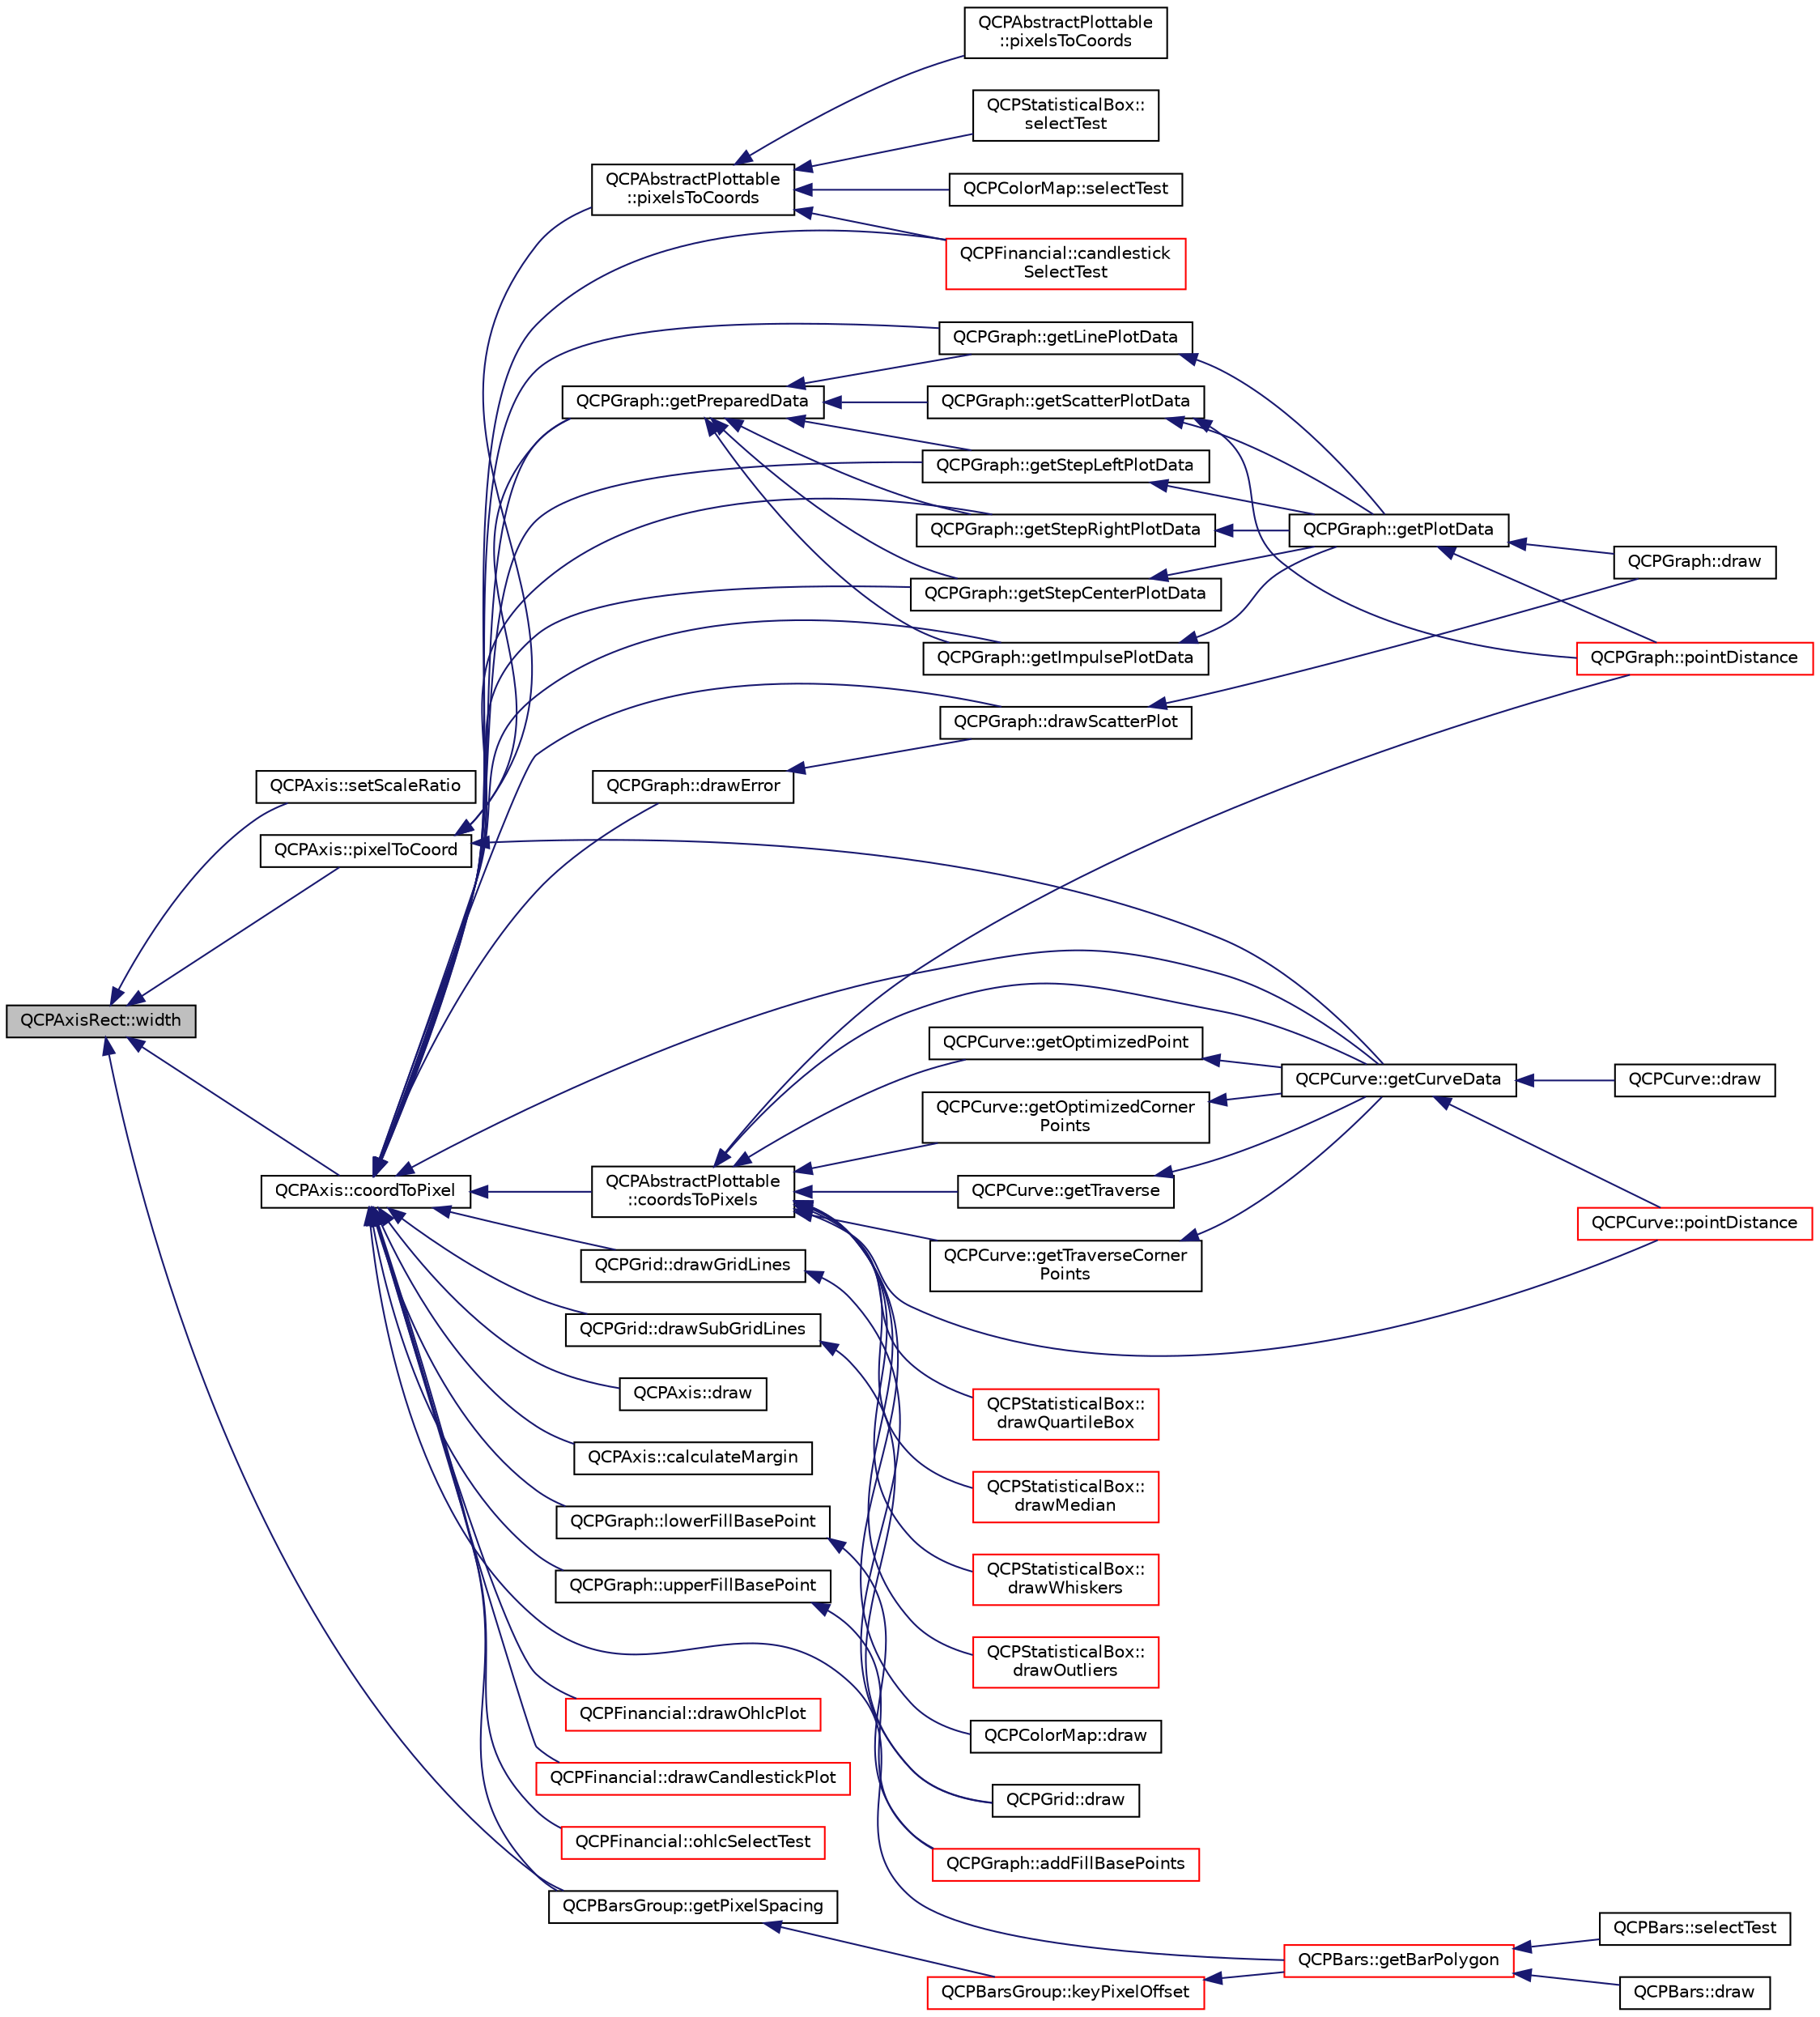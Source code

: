 digraph "QCPAxisRect::width"
{
  edge [fontname="Helvetica",fontsize="10",labelfontname="Helvetica",labelfontsize="10"];
  node [fontname="Helvetica",fontsize="10",shape=record];
  rankdir="LR";
  Node554 [label="QCPAxisRect::width",height=0.2,width=0.4,color="black", fillcolor="grey75", style="filled", fontcolor="black"];
  Node554 -> Node555 [dir="back",color="midnightblue",fontsize="10",style="solid",fontname="Helvetica"];
  Node555 [label="QCPAxis::setScaleRatio",height=0.2,width=0.4,color="black", fillcolor="white", style="filled",URL="$d2/deb/class_q_c_p_axis.html#af4bbd446dcaee5a83ac30ce9bcd6e125"];
  Node554 -> Node556 [dir="back",color="midnightblue",fontsize="10",style="solid",fontname="Helvetica"];
  Node556 [label="QCPAxis::pixelToCoord",height=0.2,width=0.4,color="black", fillcolor="white", style="filled",URL="$d2/deb/class_q_c_p_axis.html#a536ef8f624cac59b6b6fdcb495723c57"];
  Node556 -> Node557 [dir="back",color="midnightblue",fontsize="10",style="solid",fontname="Helvetica"];
  Node557 [label="QCPAbstractPlottable\l::pixelsToCoords",height=0.2,width=0.4,color="black", fillcolor="white", style="filled",URL="$d4/d89/class_q_c_p_abstract_plottable.html#a3903c1120ab5c27e7fa46b597ef267bd"];
  Node557 -> Node558 [dir="back",color="midnightblue",fontsize="10",style="solid",fontname="Helvetica"];
  Node558 [label="QCPAbstractPlottable\l::pixelsToCoords",height=0.2,width=0.4,color="black", fillcolor="white", style="filled",URL="$d4/d89/class_q_c_p_abstract_plottable.html#a28d32c0062b9450847851ffdee1c5f69"];
  Node557 -> Node559 [dir="back",color="midnightblue",fontsize="10",style="solid",fontname="Helvetica"];
  Node559 [label="QCPStatisticalBox::\lselectTest",height=0.2,width=0.4,color="black", fillcolor="white", style="filled",URL="$de/d8d/class_q_c_p_statistical_box.html#a0153ac16326b94450afbca208e3f9961"];
  Node557 -> Node560 [dir="back",color="midnightblue",fontsize="10",style="solid",fontname="Helvetica"];
  Node560 [label="QCPColorMap::selectTest",height=0.2,width=0.4,color="black", fillcolor="white", style="filled",URL="$df/dea/class_q_c_p_color_map.html#aba91ea58b489031157ecb777fe79e309"];
  Node557 -> Node561 [dir="back",color="midnightblue",fontsize="10",style="solid",fontname="Helvetica"];
  Node561 [label="QCPFinancial::candlestick\lSelectTest",height=0.2,width=0.4,color="red", fillcolor="white", style="filled",URL="$da/d7c/class_q_c_p_financial.html#a6fa1e18f18b37d3a0502b97d864a6d15"];
  Node556 -> Node563 [dir="back",color="midnightblue",fontsize="10",style="solid",fontname="Helvetica"];
  Node563 [label="QCPGraph::getPreparedData",height=0.2,width=0.4,color="black", fillcolor="white", style="filled",URL="$d2/d4c/class_q_c_p_graph.html#ae853c297da9d21b6720d2d1c3b0121bf"];
  Node563 -> Node564 [dir="back",color="midnightblue",fontsize="10",style="solid",fontname="Helvetica"];
  Node564 [label="QCPGraph::getScatterPlotData",height=0.2,width=0.4,color="black", fillcolor="white", style="filled",URL="$d2/d4c/class_q_c_p_graph.html#a6ea929da420e6c104998060d19740ed6"];
  Node564 -> Node565 [dir="back",color="midnightblue",fontsize="10",style="solid",fontname="Helvetica"];
  Node565 [label="QCPGraph::getPlotData",height=0.2,width=0.4,color="black", fillcolor="white", style="filled",URL="$d2/d4c/class_q_c_p_graph.html#a5ec495f97b8185ba9712430cb1558f52"];
  Node565 -> Node566 [dir="back",color="midnightblue",fontsize="10",style="solid",fontname="Helvetica"];
  Node566 [label="QCPGraph::draw",height=0.2,width=0.4,color="black", fillcolor="white", style="filled",URL="$d2/d4c/class_q_c_p_graph.html#a659218cc62c2a7786213d9dd429c1c8d"];
  Node565 -> Node567 [dir="back",color="midnightblue",fontsize="10",style="solid",fontname="Helvetica"];
  Node567 [label="QCPGraph::pointDistance",height=0.2,width=0.4,color="red", fillcolor="white", style="filled",URL="$d2/d4c/class_q_c_p_graph.html#a96146099a5e68f49c7326a765f768da2"];
  Node564 -> Node567 [dir="back",color="midnightblue",fontsize="10",style="solid",fontname="Helvetica"];
  Node563 -> Node569 [dir="back",color="midnightblue",fontsize="10",style="solid",fontname="Helvetica"];
  Node569 [label="QCPGraph::getLinePlotData",height=0.2,width=0.4,color="black", fillcolor="white", style="filled",URL="$d2/d4c/class_q_c_p_graph.html#a77314984a7af578a66e939db0db48556"];
  Node569 -> Node565 [dir="back",color="midnightblue",fontsize="10",style="solid",fontname="Helvetica"];
  Node563 -> Node570 [dir="back",color="midnightblue",fontsize="10",style="solid",fontname="Helvetica"];
  Node570 [label="QCPGraph::getStepLeftPlotData",height=0.2,width=0.4,color="black", fillcolor="white", style="filled",URL="$d2/d4c/class_q_c_p_graph.html#a8f8ae9cb4aa312c2085c3f6f298f19d4"];
  Node570 -> Node565 [dir="back",color="midnightblue",fontsize="10",style="solid",fontname="Helvetica"];
  Node563 -> Node571 [dir="back",color="midnightblue",fontsize="10",style="solid",fontname="Helvetica"];
  Node571 [label="QCPGraph::getStepRightPlotData",height=0.2,width=0.4,color="black", fillcolor="white", style="filled",URL="$d2/d4c/class_q_c_p_graph.html#a59fecb135f47db10e14d75018210bf80"];
  Node571 -> Node565 [dir="back",color="midnightblue",fontsize="10",style="solid",fontname="Helvetica"];
  Node563 -> Node572 [dir="back",color="midnightblue",fontsize="10",style="solid",fontname="Helvetica"];
  Node572 [label="QCPGraph::getStepCenterPlotData",height=0.2,width=0.4,color="black", fillcolor="white", style="filled",URL="$d2/d4c/class_q_c_p_graph.html#ab860d67ecc7e2d7253ab1f19032958c2"];
  Node572 -> Node565 [dir="back",color="midnightblue",fontsize="10",style="solid",fontname="Helvetica"];
  Node563 -> Node573 [dir="back",color="midnightblue",fontsize="10",style="solid",fontname="Helvetica"];
  Node573 [label="QCPGraph::getImpulsePlotData",height=0.2,width=0.4,color="black", fillcolor="white", style="filled",URL="$d2/d4c/class_q_c_p_graph.html#aae73c001a78cbe54e55e6779d7a70957"];
  Node573 -> Node565 [dir="back",color="midnightblue",fontsize="10",style="solid",fontname="Helvetica"];
  Node556 -> Node574 [dir="back",color="midnightblue",fontsize="10",style="solid",fontname="Helvetica"];
  Node574 [label="QCPCurve::getCurveData",height=0.2,width=0.4,color="black", fillcolor="white", style="filled",URL="$d6/d30/class_q_c_p_curve.html#a3ca9d2c315c643f732cc85e20d18b551"];
  Node574 -> Node575 [dir="back",color="midnightblue",fontsize="10",style="solid",fontname="Helvetica"];
  Node575 [label="QCPCurve::draw",height=0.2,width=0.4,color="black", fillcolor="white", style="filled",URL="$d6/d30/class_q_c_p_curve.html#a2361302d2fc6ec669849bd3bca00c4b2"];
  Node574 -> Node576 [dir="back",color="midnightblue",fontsize="10",style="solid",fontname="Helvetica"];
  Node576 [label="QCPCurve::pointDistance",height=0.2,width=0.4,color="red", fillcolor="white", style="filled",URL="$d6/d30/class_q_c_p_curve.html#adc3ab8051946f9097cdf7c0707ef1a25"];
  Node554 -> Node578 [dir="back",color="midnightblue",fontsize="10",style="solid",fontname="Helvetica"];
  Node578 [label="QCPAxis::coordToPixel",height=0.2,width=0.4,color="black", fillcolor="white", style="filled",URL="$d2/deb/class_q_c_p_axis.html#af15d1b3a7f7e9b53d759d3ccff1fe4b4"];
  Node578 -> Node579 [dir="back",color="midnightblue",fontsize="10",style="solid",fontname="Helvetica"];
  Node579 [label="QCPGrid::drawGridLines",height=0.2,width=0.4,color="black", fillcolor="white", style="filled",URL="$d2/ddb/class_q_c_p_grid.html#aee4e95d54acabbe298d6dda0dd86c0a4"];
  Node579 -> Node580 [dir="back",color="midnightblue",fontsize="10",style="solid",fontname="Helvetica"];
  Node580 [label="QCPGrid::draw",height=0.2,width=0.4,color="black", fillcolor="white", style="filled",URL="$d2/ddb/class_q_c_p_grid.html#ad009c23f96078616aa4f66a750974b23"];
  Node578 -> Node581 [dir="back",color="midnightblue",fontsize="10",style="solid",fontname="Helvetica"];
  Node581 [label="QCPGrid::drawSubGridLines",height=0.2,width=0.4,color="black", fillcolor="white", style="filled",URL="$d2/ddb/class_q_c_p_grid.html#a751ce8aef815bcc9193432a30c8b6b6e"];
  Node581 -> Node580 [dir="back",color="midnightblue",fontsize="10",style="solid",fontname="Helvetica"];
  Node578 -> Node582 [dir="back",color="midnightblue",fontsize="10",style="solid",fontname="Helvetica"];
  Node582 [label="QCPAxis::draw",height=0.2,width=0.4,color="black", fillcolor="white", style="filled",URL="$d2/deb/class_q_c_p_axis.html#a258b1e783eda5cd14ec5552c696a424e"];
  Node578 -> Node583 [dir="back",color="midnightblue",fontsize="10",style="solid",fontname="Helvetica"];
  Node583 [label="QCPAxis::calculateMargin",height=0.2,width=0.4,color="black", fillcolor="white", style="filled",URL="$d2/deb/class_q_c_p_axis.html#a47bdb0a55de6759489ee47665199aebb"];
  Node578 -> Node584 [dir="back",color="midnightblue",fontsize="10",style="solid",fontname="Helvetica"];
  Node584 [label="QCPAbstractPlottable\l::coordsToPixels",height=0.2,width=0.4,color="black", fillcolor="white", style="filled",URL="$d4/d89/class_q_c_p_abstract_plottable.html#a7ad84a36472441cf1f555c5683d0da93"];
  Node584 -> Node567 [dir="back",color="midnightblue",fontsize="10",style="solid",fontname="Helvetica"];
  Node584 -> Node574 [dir="back",color="midnightblue",fontsize="10",style="solid",fontname="Helvetica"];
  Node584 -> Node585 [dir="back",color="midnightblue",fontsize="10",style="solid",fontname="Helvetica"];
  Node585 [label="QCPCurve::getOptimizedPoint",height=0.2,width=0.4,color="black", fillcolor="white", style="filled",URL="$d6/d30/class_q_c_p_curve.html#ae729c9aef90af9b7463c379cb88459f6"];
  Node585 -> Node574 [dir="back",color="midnightblue",fontsize="10",style="solid",fontname="Helvetica"];
  Node584 -> Node586 [dir="back",color="midnightblue",fontsize="10",style="solid",fontname="Helvetica"];
  Node586 [label="QCPCurve::getOptimizedCorner\lPoints",height=0.2,width=0.4,color="black", fillcolor="white", style="filled",URL="$d6/d30/class_q_c_p_curve.html#a2f1455455d71de9ef9190c50a90f0abc"];
  Node586 -> Node574 [dir="back",color="midnightblue",fontsize="10",style="solid",fontname="Helvetica"];
  Node584 -> Node587 [dir="back",color="midnightblue",fontsize="10",style="solid",fontname="Helvetica"];
  Node587 [label="QCPCurve::getTraverse",height=0.2,width=0.4,color="black", fillcolor="white", style="filled",URL="$d6/d30/class_q_c_p_curve.html#a82a78dffde71e7b9c40217fa7e381057"];
  Node587 -> Node574 [dir="back",color="midnightblue",fontsize="10",style="solid",fontname="Helvetica"];
  Node584 -> Node588 [dir="back",color="midnightblue",fontsize="10",style="solid",fontname="Helvetica"];
  Node588 [label="QCPCurve::getTraverseCorner\lPoints",height=0.2,width=0.4,color="black", fillcolor="white", style="filled",URL="$d6/d30/class_q_c_p_curve.html#a592d6e3dbd42cb8cea35eda889ece1b1"];
  Node588 -> Node574 [dir="back",color="midnightblue",fontsize="10",style="solid",fontname="Helvetica"];
  Node584 -> Node576 [dir="back",color="midnightblue",fontsize="10",style="solid",fontname="Helvetica"];
  Node584 -> Node589 [dir="back",color="midnightblue",fontsize="10",style="solid",fontname="Helvetica"];
  Node589 [label="QCPStatisticalBox::\ldrawQuartileBox",height=0.2,width=0.4,color="red", fillcolor="white", style="filled",URL="$de/d8d/class_q_c_p_statistical_box.html#a699ede353d6a7207d9fb36dd3aabf348"];
  Node584 -> Node591 [dir="back",color="midnightblue",fontsize="10",style="solid",fontname="Helvetica"];
  Node591 [label="QCPStatisticalBox::\ldrawMedian",height=0.2,width=0.4,color="red", fillcolor="white", style="filled",URL="$de/d8d/class_q_c_p_statistical_box.html#a642b90dd4ab5ab6e16188a9230401bcc"];
  Node584 -> Node592 [dir="back",color="midnightblue",fontsize="10",style="solid",fontname="Helvetica"];
  Node592 [label="QCPStatisticalBox::\ldrawWhiskers",height=0.2,width=0.4,color="red", fillcolor="white", style="filled",URL="$de/d8d/class_q_c_p_statistical_box.html#ae64401aa18b9c45d4d33f9b46cf4bbd0"];
  Node584 -> Node593 [dir="back",color="midnightblue",fontsize="10",style="solid",fontname="Helvetica"];
  Node593 [label="QCPStatisticalBox::\ldrawOutliers",height=0.2,width=0.4,color="red", fillcolor="white", style="filled",URL="$de/d8d/class_q_c_p_statistical_box.html#a8550e16af27b4e05d92bb337fb34324f"];
  Node584 -> Node594 [dir="back",color="midnightblue",fontsize="10",style="solid",fontname="Helvetica"];
  Node594 [label="QCPColorMap::draw",height=0.2,width=0.4,color="black", fillcolor="white", style="filled",URL="$df/dea/class_q_c_p_color_map.html#a3b0f45a3177be9522d5e9b8cd8ae122d"];
  Node578 -> Node569 [dir="back",color="midnightblue",fontsize="10",style="solid",fontname="Helvetica"];
  Node578 -> Node570 [dir="back",color="midnightblue",fontsize="10",style="solid",fontname="Helvetica"];
  Node578 -> Node571 [dir="back",color="midnightblue",fontsize="10",style="solid",fontname="Helvetica"];
  Node578 -> Node572 [dir="back",color="midnightblue",fontsize="10",style="solid",fontname="Helvetica"];
  Node578 -> Node573 [dir="back",color="midnightblue",fontsize="10",style="solid",fontname="Helvetica"];
  Node578 -> Node595 [dir="back",color="midnightblue",fontsize="10",style="solid",fontname="Helvetica"];
  Node595 [label="QCPGraph::drawScatterPlot",height=0.2,width=0.4,color="black", fillcolor="white", style="filled",URL="$d2/d4c/class_q_c_p_graph.html#ae1f3edd5eb41aa5782e61673488fd3e0"];
  Node595 -> Node566 [dir="back",color="midnightblue",fontsize="10",style="solid",fontname="Helvetica"];
  Node578 -> Node563 [dir="back",color="midnightblue",fontsize="10",style="solid",fontname="Helvetica"];
  Node578 -> Node596 [dir="back",color="midnightblue",fontsize="10",style="solid",fontname="Helvetica"];
  Node596 [label="QCPGraph::drawError",height=0.2,width=0.4,color="black", fillcolor="white", style="filled",URL="$d2/d4c/class_q_c_p_graph.html#ab51aeba7e9d29754e58852cfad3436cc"];
  Node596 -> Node595 [dir="back",color="midnightblue",fontsize="10",style="solid",fontname="Helvetica"];
  Node578 -> Node597 [dir="back",color="midnightblue",fontsize="10",style="solid",fontname="Helvetica"];
  Node597 [label="QCPGraph::lowerFillBasePoint",height=0.2,width=0.4,color="black", fillcolor="white", style="filled",URL="$d2/d4c/class_q_c_p_graph.html#ace7c17a07e9aa824853e469816a5aa1c"];
  Node597 -> Node598 [dir="back",color="midnightblue",fontsize="10",style="solid",fontname="Helvetica"];
  Node598 [label="QCPGraph::addFillBasePoints",height=0.2,width=0.4,color="red", fillcolor="white", style="filled",URL="$d2/d4c/class_q_c_p_graph.html#a8e517dcd3baba1b41daed0248841c092"];
  Node578 -> Node600 [dir="back",color="midnightblue",fontsize="10",style="solid",fontname="Helvetica"];
  Node600 [label="QCPGraph::upperFillBasePoint",height=0.2,width=0.4,color="black", fillcolor="white", style="filled",URL="$d2/d4c/class_q_c_p_graph.html#a7a255fc7260d96ed6f9d972839941f93"];
  Node600 -> Node598 [dir="back",color="midnightblue",fontsize="10",style="solid",fontname="Helvetica"];
  Node578 -> Node574 [dir="back",color="midnightblue",fontsize="10",style="solid",fontname="Helvetica"];
  Node578 -> Node601 [dir="back",color="midnightblue",fontsize="10",style="solid",fontname="Helvetica"];
  Node601 [label="QCPBarsGroup::getPixelSpacing",height=0.2,width=0.4,color="black", fillcolor="white", style="filled",URL="$d3/d76/class_q_c_p_bars_group.html#a0beccd41bc3841a4c5b284823bc7d2de"];
  Node601 -> Node602 [dir="back",color="midnightblue",fontsize="10",style="solid",fontname="Helvetica"];
  Node602 [label="QCPBarsGroup::keyPixelOffset",height=0.2,width=0.4,color="red", fillcolor="white", style="filled",URL="$d3/d76/class_q_c_p_bars_group.html#a8e2ca6002e7bab49670144d048a2bcc9"];
  Node602 -> Node603 [dir="back",color="midnightblue",fontsize="10",style="solid",fontname="Helvetica"];
  Node603 [label="QCPBars::getBarPolygon",height=0.2,width=0.4,color="red", fillcolor="white", style="filled",URL="$d9/d56/class_q_c_p_bars.html#a3a4ca0069f003929284763caef1856a8"];
  Node603 -> Node604 [dir="back",color="midnightblue",fontsize="10",style="solid",fontname="Helvetica"];
  Node604 [label="QCPBars::selectTest",height=0.2,width=0.4,color="black", fillcolor="white", style="filled",URL="$d9/d56/class_q_c_p_bars.html#a62d66cc8eedca6bedfc1f6513164d418"];
  Node603 -> Node605 [dir="back",color="midnightblue",fontsize="10",style="solid",fontname="Helvetica"];
  Node605 [label="QCPBars::draw",height=0.2,width=0.4,color="black", fillcolor="white", style="filled",URL="$d9/d56/class_q_c_p_bars.html#a42b894e34dac799f90ff3700706b31df"];
  Node578 -> Node603 [dir="back",color="midnightblue",fontsize="10",style="solid",fontname="Helvetica"];
  Node578 -> Node608 [dir="back",color="midnightblue",fontsize="10",style="solid",fontname="Helvetica"];
  Node608 [label="QCPFinancial::drawOhlcPlot",height=0.2,width=0.4,color="red", fillcolor="white", style="filled",URL="$da/d7c/class_q_c_p_financial.html#a3c3007a7434e29d042c77ccf4f497e66"];
  Node578 -> Node610 [dir="back",color="midnightblue",fontsize="10",style="solid",fontname="Helvetica"];
  Node610 [label="QCPFinancial::drawCandlestickPlot",height=0.2,width=0.4,color="red", fillcolor="white", style="filled",URL="$da/d7c/class_q_c_p_financial.html#a71f5081da0e5ab9c40a488ad40cff122"];
  Node578 -> Node611 [dir="back",color="midnightblue",fontsize="10",style="solid",fontname="Helvetica"];
  Node611 [label="QCPFinancial::ohlcSelectTest",height=0.2,width=0.4,color="red", fillcolor="white", style="filled",URL="$da/d7c/class_q_c_p_financial.html#a9df2d86e6ad3b58b51798d720e0f4739"];
  Node578 -> Node561 [dir="back",color="midnightblue",fontsize="10",style="solid",fontname="Helvetica"];
  Node554 -> Node601 [dir="back",color="midnightblue",fontsize="10",style="solid",fontname="Helvetica"];
}
